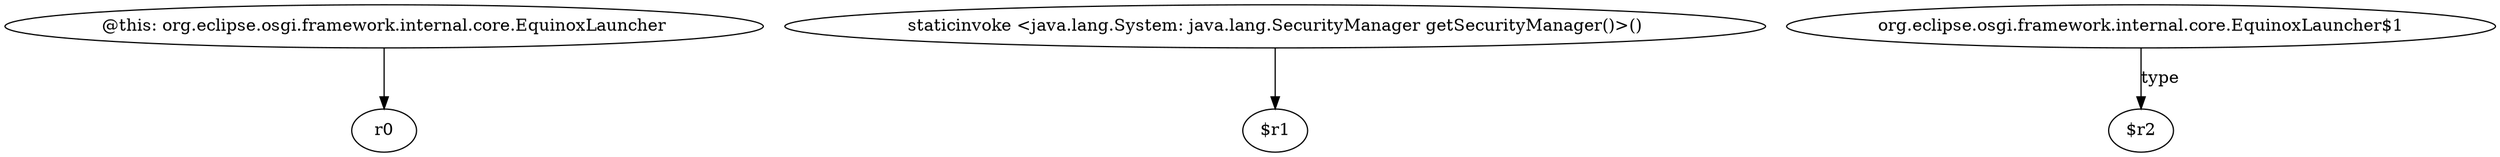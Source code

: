digraph g {
0[label="@this: org.eclipse.osgi.framework.internal.core.EquinoxLauncher"]
1[label="r0"]
0->1[label=""]
2[label="staticinvoke <java.lang.System: java.lang.SecurityManager getSecurityManager()>()"]
3[label="$r1"]
2->3[label=""]
4[label="org.eclipse.osgi.framework.internal.core.EquinoxLauncher$1"]
5[label="$r2"]
4->5[label="type"]
}